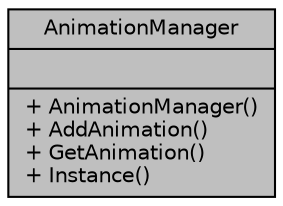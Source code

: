 digraph "AnimationManager"
{
 // LATEX_PDF_SIZE
  edge [fontname="Helvetica",fontsize="10",labelfontname="Helvetica",labelfontsize="10"];
  node [fontname="Helvetica",fontsize="10",shape=record];
  Node1 [label="{AnimationManager\n||+ AnimationManager()\l+ AddAnimation()\l+ GetAnimation()\l+ Instance()\l}",height=0.2,width=0.4,color="black", fillcolor="grey75", style="filled", fontcolor="black",tooltip=" "];
}
